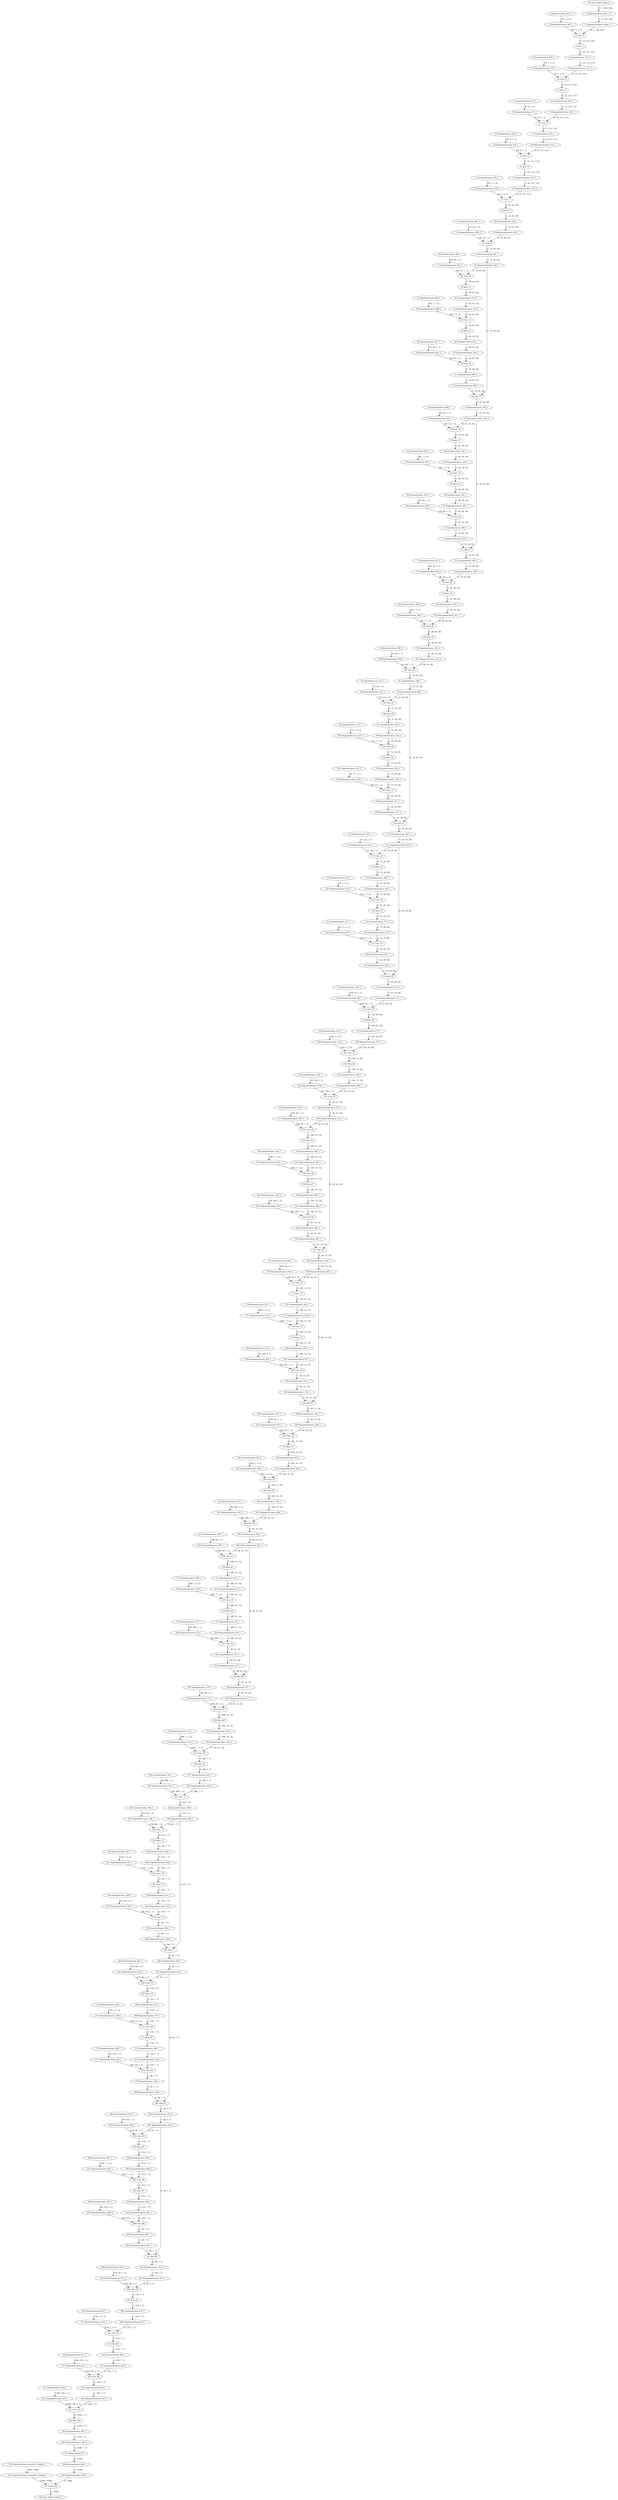 strict digraph  {
"0 QuantizeLinear_input.1_1" [id=0, type=QuantizeLinear];
"1 DequantizeLinear_input.1_1" [id=1, type=DequantizeLinear];
"2 QuantizeLinear_467_1" [id=2, type=QuantizeLinear];
"3 DequantizeLinear_467_1" [id=3, type=DequantizeLinear];
"4 Conv_0" [id=4, type=Conv];
"5 Relu_1" [id=5, type=Relu];
"6 QuantizeLinear_317_1" [id=6, type=QuantizeLinear];
"7 DequantizeLinear_317_1" [id=7, type=DequantizeLinear];
"8 QuantizeLinear_470_1" [id=8, type=QuantizeLinear];
"9 DequantizeLinear_470_1" [id=9, type=DequantizeLinear];
"10 Conv_2" [id=10, type=Conv];
"11 Relu_3" [id=11, type=Relu];
"12 QuantizeLinear_320_1" [id=12, type=QuantizeLinear];
"13 DequantizeLinear_320_1" [id=13, type=DequantizeLinear];
"14 QuantizeLinear_473_1" [id=14, type=QuantizeLinear];
"15 DequantizeLinear_473_1" [id=15, type=DequantizeLinear];
"16 Conv_4" [id=16, type=Conv];
"17 QuantizeLinear_472_1" [id=17, type=QuantizeLinear];
"18 DequantizeLinear_472_1" [id=18, type=DequantizeLinear];
"19 QuantizeLinear_476_1" [id=19, type=QuantizeLinear];
"20 DequantizeLinear_476_1" [id=20, type=DequantizeLinear];
"21 Conv_5" [id=21, type=Conv];
"22 Relu_6" [id=22, type=Relu];
"23 QuantizeLinear_325_1" [id=23, type=QuantizeLinear];
"24 DequantizeLinear_325_1" [id=24, type=DequantizeLinear];
"25 QuantizeLinear_479_1" [id=25, type=QuantizeLinear];
"26 DequantizeLinear_479_1" [id=26, type=DequantizeLinear];
"27 Conv_7" [id=27, type=Conv];
"28 Relu_8" [id=28, type=Relu];
"29 QuantizeLinear_328_1" [id=29, type=QuantizeLinear];
"30 DequantizeLinear_328_1" [id=30, type=DequantizeLinear];
"31 QuantizeLinear_482_1" [id=31, type=QuantizeLinear];
"32 DequantizeLinear_482_1" [id=32, type=DequantizeLinear];
"33 Conv_9" [id=33, type=Conv];
"34 QuantizeLinear_481_1" [id=34, type=QuantizeLinear];
"35 DequantizeLinear_481_1" [id=35, type=DequantizeLinear];
"36 QuantizeLinear_485_1" [id=36, type=QuantizeLinear];
"37 DequantizeLinear_485_1" [id=37, type=DequantizeLinear];
"38 Conv_10" [id=38, type=Conv];
"39 Relu_11" [id=39, type=Relu];
"40 QuantizeLinear_333_1" [id=40, type=QuantizeLinear];
"41 DequantizeLinear_333_1" [id=41, type=DequantizeLinear];
"42 QuantizeLinear_488_1" [id=42, type=QuantizeLinear];
"43 DequantizeLinear_488_1" [id=43, type=DequantizeLinear];
"44 Conv_12" [id=44, type=Conv];
"45 Relu_13" [id=45, type=Relu];
"46 QuantizeLinear_336_1" [id=46, type=QuantizeLinear];
"47 DequantizeLinear_336_1" [id=47, type=DequantizeLinear];
"48 QuantizeLinear_491_1" [id=48, type=QuantizeLinear];
"49 DequantizeLinear_491_1" [id=49, type=DequantizeLinear];
"50 Conv_14" [id=50, type=Conv];
"51 QuantizeLinear_490_1" [id=51, type=QuantizeLinear];
"52 DequantizeLinear_490_1" [id=52, type=DequantizeLinear];
"53 Add_15" [id=53, type=Add];
"54 QuantizeLinear_339_1" [id=54, type=QuantizeLinear];
"55 DequantizeLinear_339_1" [id=55, type=DequantizeLinear];
"56 QuantizeLinear_494_1" [id=56, type=QuantizeLinear];
"57 DequantizeLinear_494_1" [id=57, type=DequantizeLinear];
"58 Conv_16" [id=58, type=Conv];
"59 Relu_17" [id=59, type=Relu];
"60 QuantizeLinear_342_1" [id=60, type=QuantizeLinear];
"61 DequantizeLinear_342_1" [id=61, type=DequantizeLinear];
"62 QuantizeLinear_497_1" [id=62, type=QuantizeLinear];
"63 DequantizeLinear_497_1" [id=63, type=DequantizeLinear];
"64 Conv_18" [id=64, type=Conv];
"65 Relu_19" [id=65, type=Relu];
"66 QuantizeLinear_345_1" [id=66, type=QuantizeLinear];
"67 DequantizeLinear_345_1" [id=67, type=DequantizeLinear];
"68 QuantizeLinear_500_1" [id=68, type=QuantizeLinear];
"69 DequantizeLinear_500_1" [id=69, type=DequantizeLinear];
"70 Conv_20" [id=70, type=Conv];
"71 QuantizeLinear_499_1" [id=71, type=QuantizeLinear];
"72 DequantizeLinear_499_1" [id=72, type=DequantizeLinear];
"73 Add_21" [id=73, type=Add];
"74 QuantizeLinear_348_1" [id=74, type=QuantizeLinear];
"75 DequantizeLinear_348_1" [id=75, type=DequantizeLinear];
"76 QuantizeLinear_503_1" [id=76, type=QuantizeLinear];
"77 DequantizeLinear_503_1" [id=77, type=DequantizeLinear];
"78 Conv_22" [id=78, type=Conv];
"79 Relu_23" [id=79, type=Relu];
"80 QuantizeLinear_351_1" [id=80, type=QuantizeLinear];
"81 DequantizeLinear_351_1" [id=81, type=DequantizeLinear];
"82 QuantizeLinear_506_1" [id=82, type=QuantizeLinear];
"83 DequantizeLinear_506_1" [id=83, type=DequantizeLinear];
"84 Conv_24" [id=84, type=Conv];
"85 Relu_25" [id=85, type=Relu];
"86 QuantizeLinear_354_1" [id=86, type=QuantizeLinear];
"87 DequantizeLinear_354_1" [id=87, type=DequantizeLinear];
"88 QuantizeLinear_509_1" [id=88, type=QuantizeLinear];
"89 DequantizeLinear_509_1" [id=89, type=DequantizeLinear];
"90 Conv_26" [id=90, type=Conv];
"91 QuantizeLinear_508_1" [id=91, type=QuantizeLinear];
"92 DequantizeLinear_508_1" [id=92, type=DequantizeLinear];
"93 QuantizeLinear_512_1" [id=93, type=QuantizeLinear];
"94 DequantizeLinear_512_1" [id=94, type=DequantizeLinear];
"95 Conv_27" [id=95, type=Conv];
"96 Relu_28" [id=96, type=Relu];
"97 QuantizeLinear_359_1" [id=97, type=QuantizeLinear];
"98 DequantizeLinear_359_1" [id=98, type=DequantizeLinear];
"99 QuantizeLinear_515_1" [id=99, type=QuantizeLinear];
"100 DequantizeLinear_515_1" [id=100, type=DequantizeLinear];
"101 Conv_29" [id=101, type=Conv];
"102 Relu_30" [id=102, type=Relu];
"103 QuantizeLinear_362_1" [id=103, type=QuantizeLinear];
"104 DequantizeLinear_362_1" [id=104, type=DequantizeLinear];
"105 QuantizeLinear_518_1" [id=105, type=QuantizeLinear];
"106 DequantizeLinear_518_1" [id=106, type=DequantizeLinear];
"107 Conv_31" [id=107, type=Conv];
"108 QuantizeLinear_517_1" [id=108, type=QuantizeLinear];
"109 DequantizeLinear_517_1" [id=109, type=DequantizeLinear];
"110 Add_32" [id=110, type=Add];
"111 QuantizeLinear_365_1" [id=111, type=QuantizeLinear];
"112 DequantizeLinear_365_1" [id=112, type=DequantizeLinear];
"113 QuantizeLinear_521_1" [id=113, type=QuantizeLinear];
"114 DequantizeLinear_521_1" [id=114, type=DequantizeLinear];
"115 Conv_33" [id=115, type=Conv];
"116 Relu_34" [id=116, type=Relu];
"117 QuantizeLinear_368_1" [id=117, type=QuantizeLinear];
"118 DequantizeLinear_368_1" [id=118, type=DequantizeLinear];
"119 QuantizeLinear_524_1" [id=119, type=QuantizeLinear];
"120 DequantizeLinear_524_1" [id=120, type=DequantizeLinear];
"121 Conv_35" [id=121, type=Conv];
"122 Relu_36" [id=122, type=Relu];
"123 QuantizeLinear_371_1" [id=123, type=QuantizeLinear];
"124 DequantizeLinear_371_1" [id=124, type=DequantizeLinear];
"125 QuantizeLinear_527_1" [id=125, type=QuantizeLinear];
"126 DequantizeLinear_527_1" [id=126, type=DequantizeLinear];
"127 Conv_37" [id=127, type=Conv];
"128 QuantizeLinear_526_1" [id=128, type=QuantizeLinear];
"129 DequantizeLinear_526_1" [id=129, type=DequantizeLinear];
"130 Add_38" [id=130, type=Add];
"131 QuantizeLinear_374_1" [id=131, type=QuantizeLinear];
"132 DequantizeLinear_374_1" [id=132, type=DequantizeLinear];
"133 QuantizeLinear_530_1" [id=133, type=QuantizeLinear];
"134 DequantizeLinear_530_1" [id=134, type=DequantizeLinear];
"135 Conv_39" [id=135, type=Conv];
"136 Relu_40" [id=136, type=Relu];
"137 QuantizeLinear_377_1" [id=137, type=QuantizeLinear];
"138 DequantizeLinear_377_1" [id=138, type=DequantizeLinear];
"139 QuantizeLinear_533_1" [id=139, type=QuantizeLinear];
"140 DequantizeLinear_533_1" [id=140, type=DequantizeLinear];
"141 Conv_41" [id=141, type=Conv];
"142 Relu_42" [id=142, type=Relu];
"143 QuantizeLinear_380_1" [id=143, type=QuantizeLinear];
"144 DequantizeLinear_380_1" [id=144, type=DequantizeLinear];
"145 QuantizeLinear_536_1" [id=145, type=QuantizeLinear];
"146 DequantizeLinear_536_1" [id=146, type=DequantizeLinear];
"147 Conv_43" [id=147, type=Conv];
"148 QuantizeLinear_535_1" [id=148, type=QuantizeLinear];
"149 DequantizeLinear_535_1" [id=149, type=DequantizeLinear];
"150 QuantizeLinear_539_1" [id=150, type=QuantizeLinear];
"151 DequantizeLinear_539_1" [id=151, type=DequantizeLinear];
"152 Conv_44" [id=152, type=Conv];
"153 Relu_45" [id=153, type=Relu];
"154 QuantizeLinear_385_1" [id=154, type=QuantizeLinear];
"155 DequantizeLinear_385_1" [id=155, type=DequantizeLinear];
"156 QuantizeLinear_542_1" [id=156, type=QuantizeLinear];
"157 DequantizeLinear_542_1" [id=157, type=DequantizeLinear];
"158 Conv_46" [id=158, type=Conv];
"159 Relu_47" [id=159, type=Relu];
"160 QuantizeLinear_388_1" [id=160, type=QuantizeLinear];
"161 DequantizeLinear_388_1" [id=161, type=DequantizeLinear];
"162 QuantizeLinear_545_1" [id=162, type=QuantizeLinear];
"163 DequantizeLinear_545_1" [id=163, type=DequantizeLinear];
"164 Conv_48" [id=164, type=Conv];
"165 QuantizeLinear_544_1" [id=165, type=QuantizeLinear];
"166 DequantizeLinear_544_1" [id=166, type=DequantizeLinear];
"167 Add_49" [id=167, type=Add];
"168 QuantizeLinear_391_1" [id=168, type=QuantizeLinear];
"169 DequantizeLinear_391_1" [id=169, type=DequantizeLinear];
"170 QuantizeLinear_548_1" [id=170, type=QuantizeLinear];
"171 DequantizeLinear_548_1" [id=171, type=DequantizeLinear];
"172 Conv_50" [id=172, type=Conv];
"173 Relu_51" [id=173, type=Relu];
"174 QuantizeLinear_394_1" [id=174, type=QuantizeLinear];
"175 DequantizeLinear_394_1" [id=175, type=DequantizeLinear];
"176 QuantizeLinear_551_1" [id=176, type=QuantizeLinear];
"177 DequantizeLinear_551_1" [id=177, type=DequantizeLinear];
"178 Conv_52" [id=178, type=Conv];
"179 Relu_53" [id=179, type=Relu];
"180 QuantizeLinear_397_1" [id=180, type=QuantizeLinear];
"181 DequantizeLinear_397_1" [id=181, type=DequantizeLinear];
"182 QuantizeLinear_554_1" [id=182, type=QuantizeLinear];
"183 DequantizeLinear_554_1" [id=183, type=DequantizeLinear];
"184 Conv_54" [id=184, type=Conv];
"185 QuantizeLinear_553_1" [id=185, type=QuantizeLinear];
"186 DequantizeLinear_553_1" [id=186, type=DequantizeLinear];
"187 Add_55" [id=187, type=Add];
"188 QuantizeLinear_400_1" [id=188, type=QuantizeLinear];
"189 DequantizeLinear_400_1" [id=189, type=DequantizeLinear];
"190 QuantizeLinear_557_1" [id=190, type=QuantizeLinear];
"191 DequantizeLinear_557_1" [id=191, type=DequantizeLinear];
"192 Conv_56" [id=192, type=Conv];
"193 Relu_57" [id=193, type=Relu];
"194 QuantizeLinear_403_1" [id=194, type=QuantizeLinear];
"195 DequantizeLinear_403_1" [id=195, type=DequantizeLinear];
"196 QuantizeLinear_560_1" [id=196, type=QuantizeLinear];
"197 DequantizeLinear_560_1" [id=197, type=DequantizeLinear];
"198 Conv_58" [id=198, type=Conv];
"199 Relu_59" [id=199, type=Relu];
"200 QuantizeLinear_406_1" [id=200, type=QuantizeLinear];
"201 DequantizeLinear_406_1" [id=201, type=DequantizeLinear];
"202 QuantizeLinear_563_1" [id=202, type=QuantizeLinear];
"203 DequantizeLinear_563_1" [id=203, type=DequantizeLinear];
"204 Conv_60" [id=204, type=Conv];
"205 QuantizeLinear_562_1" [id=205, type=QuantizeLinear];
"206 DequantizeLinear_562_1" [id=206, type=DequantizeLinear];
"207 QuantizeLinear_566_1" [id=207, type=QuantizeLinear];
"208 DequantizeLinear_566_1" [id=208, type=DequantizeLinear];
"209 Conv_61" [id=209, type=Conv];
"210 Relu_62" [id=210, type=Relu];
"211 QuantizeLinear_411_1" [id=211, type=QuantizeLinear];
"212 DequantizeLinear_411_1" [id=212, type=DequantizeLinear];
"213 QuantizeLinear_569_1" [id=213, type=QuantizeLinear];
"214 DequantizeLinear_569_1" [id=214, type=DequantizeLinear];
"215 Conv_63" [id=215, type=Conv];
"216 Relu_64" [id=216, type=Relu];
"217 QuantizeLinear_414_1" [id=217, type=QuantizeLinear];
"218 DequantizeLinear_414_1" [id=218, type=DequantizeLinear];
"219 QuantizeLinear_572_1" [id=219, type=QuantizeLinear];
"220 DequantizeLinear_572_1" [id=220, type=DequantizeLinear];
"221 Conv_65" [id=221, type=Conv];
"222 QuantizeLinear_571_1" [id=222, type=QuantizeLinear];
"223 DequantizeLinear_571_1" [id=223, type=DequantizeLinear];
"224 Add_66" [id=224, type=Add];
"225 QuantizeLinear_417_1" [id=225, type=QuantizeLinear];
"226 DequantizeLinear_417_1" [id=226, type=DequantizeLinear];
"227 QuantizeLinear_575_1" [id=227, type=QuantizeLinear];
"228 DequantizeLinear_575_1" [id=228, type=DequantizeLinear];
"229 Conv_67" [id=229, type=Conv];
"230 Relu_68" [id=230, type=Relu];
"231 QuantizeLinear_420_1" [id=231, type=QuantizeLinear];
"232 DequantizeLinear_420_1" [id=232, type=DequantizeLinear];
"233 QuantizeLinear_578_1" [id=233, type=QuantizeLinear];
"234 DequantizeLinear_578_1" [id=234, type=DequantizeLinear];
"235 Conv_69" [id=235, type=Conv];
"236 Relu_70" [id=236, type=Relu];
"237 QuantizeLinear_423_1" [id=237, type=QuantizeLinear];
"238 DequantizeLinear_423_1" [id=238, type=DequantizeLinear];
"239 QuantizeLinear_581_1" [id=239, type=QuantizeLinear];
"240 DequantizeLinear_581_1" [id=240, type=DequantizeLinear];
"241 Conv_71" [id=241, type=Conv];
"242 QuantizeLinear_580_1" [id=242, type=QuantizeLinear];
"243 DequantizeLinear_580_1" [id=243, type=DequantizeLinear];
"244 QuantizeLinear_584_1" [id=244, type=QuantizeLinear];
"245 DequantizeLinear_584_1" [id=245, type=DequantizeLinear];
"246 Conv_72" [id=246, type=Conv];
"247 Relu_73" [id=247, type=Relu];
"248 QuantizeLinear_428_1" [id=248, type=QuantizeLinear];
"249 DequantizeLinear_428_1" [id=249, type=DequantizeLinear];
"250 QuantizeLinear_587_1" [id=250, type=QuantizeLinear];
"251 DequantizeLinear_587_1" [id=251, type=DequantizeLinear];
"252 Conv_74" [id=252, type=Conv];
"253 Relu_75" [id=253, type=Relu];
"254 QuantizeLinear_431_1" [id=254, type=QuantizeLinear];
"255 DequantizeLinear_431_1" [id=255, type=DequantizeLinear];
"256 QuantizeLinear_590_1" [id=256, type=QuantizeLinear];
"257 DequantizeLinear_590_1" [id=257, type=DequantizeLinear];
"258 Conv_76" [id=258, type=Conv];
"259 QuantizeLinear_589_1" [id=259, type=QuantizeLinear];
"260 DequantizeLinear_589_1" [id=260, type=DequantizeLinear];
"261 Add_77" [id=261, type=Add];
"262 QuantizeLinear_434_1" [id=262, type=QuantizeLinear];
"263 DequantizeLinear_434_1" [id=263, type=DequantizeLinear];
"264 QuantizeLinear_593_1" [id=264, type=QuantizeLinear];
"265 DequantizeLinear_593_1" [id=265, type=DequantizeLinear];
"266 Conv_78" [id=266, type=Conv];
"267 Relu_79" [id=267, type=Relu];
"268 QuantizeLinear_437_1" [id=268, type=QuantizeLinear];
"269 DequantizeLinear_437_1" [id=269, type=DequantizeLinear];
"270 QuantizeLinear_596_1" [id=270, type=QuantizeLinear];
"271 DequantizeLinear_596_1" [id=271, type=DequantizeLinear];
"272 Conv_80" [id=272, type=Conv];
"273 Relu_81" [id=273, type=Relu];
"274 QuantizeLinear_440_1" [id=274, type=QuantizeLinear];
"275 DequantizeLinear_440_1" [id=275, type=DequantizeLinear];
"276 QuantizeLinear_599_1" [id=276, type=QuantizeLinear];
"277 DequantizeLinear_599_1" [id=277, type=DequantizeLinear];
"278 Conv_82" [id=278, type=Conv];
"279 QuantizeLinear_598_1" [id=279, type=QuantizeLinear];
"280 DequantizeLinear_598_1" [id=280, type=DequantizeLinear];
"281 Add_83" [id=281, type=Add];
"282 QuantizeLinear_443_1" [id=282, type=QuantizeLinear];
"283 DequantizeLinear_443_1" [id=283, type=DequantizeLinear];
"284 QuantizeLinear_602_1" [id=284, type=QuantizeLinear];
"285 DequantizeLinear_602_1" [id=285, type=DequantizeLinear];
"286 Conv_84" [id=286, type=Conv];
"287 Relu_85" [id=287, type=Relu];
"288 QuantizeLinear_446_1" [id=288, type=QuantizeLinear];
"289 DequantizeLinear_446_1" [id=289, type=DequantizeLinear];
"290 QuantizeLinear_605_1" [id=290, type=QuantizeLinear];
"291 DequantizeLinear_605_1" [id=291, type=DequantizeLinear];
"292 Conv_86" [id=292, type=Conv];
"293 Relu_87" [id=293, type=Relu];
"294 QuantizeLinear_449_1" [id=294, type=QuantizeLinear];
"295 DequantizeLinear_449_1" [id=295, type=DequantizeLinear];
"296 QuantizeLinear_608_1" [id=296, type=QuantizeLinear];
"297 DequantizeLinear_608_1" [id=297, type=DequantizeLinear];
"298 Conv_88" [id=298, type=Conv];
"299 QuantizeLinear_607_1" [id=299, type=QuantizeLinear];
"300 DequantizeLinear_607_1" [id=300, type=DequantizeLinear];
"301 Add_89" [id=301, type=Add];
"302 QuantizeLinear_452_1" [id=302, type=QuantizeLinear];
"303 DequantizeLinear_452_1" [id=303, type=DequantizeLinear];
"304 QuantizeLinear_611_1" [id=304, type=QuantizeLinear];
"305 DequantizeLinear_611_1" [id=305, type=DequantizeLinear];
"306 Conv_90" [id=306, type=Conv];
"307 Relu_91" [id=307, type=Relu];
"308 QuantizeLinear_455_1" [id=308, type=QuantizeLinear];
"309 DequantizeLinear_455_1" [id=309, type=DequantizeLinear];
"310 QuantizeLinear_614_1" [id=310, type=QuantizeLinear];
"311 DequantizeLinear_614_1" [id=311, type=DequantizeLinear];
"312 Conv_92" [id=312, type=Conv];
"313 Relu_93" [id=313, type=Relu];
"314 QuantizeLinear_458_1" [id=314, type=QuantizeLinear];
"315 DequantizeLinear_458_1" [id=315, type=DequantizeLinear];
"316 QuantizeLinear_617_1" [id=316, type=QuantizeLinear];
"317 DequantizeLinear_617_1" [id=317, type=DequantizeLinear];
"318 Conv_94" [id=318, type=Conv];
"319 QuantizeLinear_616_1" [id=319, type=QuantizeLinear];
"320 DequantizeLinear_616_1" [id=320, type=DequantizeLinear];
"321 QuantizeLinear_620_1" [id=321, type=QuantizeLinear];
"322 DequantizeLinear_620_1" [id=322, type=DequantizeLinear];
"323 Conv_95" [id=323, type=Conv];
"324 Relu_96" [id=324, type=Relu];
"325 QuantizeLinear_463_1" [id=325, type=QuantizeLinear];
"326 DequantizeLinear_463_1" [id=326, type=DequantizeLinear];
"327 ReduceMean_97" [id=327, type=ReduceMean];
"328 QuantizeLinear_464_1" [id=328, type=QuantizeLinear];
"329 DequantizeLinear_464_1" [id=329, type=DequantizeLinear];
"330 QuantizeLinear_classifier.1.weight_1" [id=330, type=QuantizeLinear];
"331 DequantizeLinear_classifier.1.weight_1" [id=331, type=DequantizeLinear];
"332 Gemm_98" [id=332, type=Gemm];
"333 nncf_model_input_0" [id=333, type=nncf_model_input];
"334 nncf_model_output_0" [id=334, type=nncf_model_output];
"0 QuantizeLinear_input.1_1" -> "1 DequantizeLinear_input.1_1"  [label="[1, 3, 224, 224]", style=dashed];
"1 DequantizeLinear_input.1_1" -> "4 Conv_0"  [label="[1, 3, 224, 224]", style=solid];
"2 QuantizeLinear_467_1" -> "3 DequantizeLinear_467_1"  [label="[16, 3, 3, 3]", style=dashed];
"3 DequantizeLinear_467_1" -> "4 Conv_0"  [label="[16, 3, 3, 3]", style=solid];
"4 Conv_0" -> "5 Relu_1"  [label="[1, 16, 112, 112]", style=solid];
"5 Relu_1" -> "6 QuantizeLinear_317_1"  [label="[1, 16, 112, 112]", style=solid];
"6 QuantizeLinear_317_1" -> "7 DequantizeLinear_317_1"  [label="[1, 16, 112, 112]", style=dashed];
"7 DequantizeLinear_317_1" -> "10 Conv_2"  [label="[1, 16, 112, 112]", style=solid];
"8 QuantizeLinear_470_1" -> "9 DequantizeLinear_470_1"  [label="[16, 1, 3, 3]", style=dashed];
"9 DequantizeLinear_470_1" -> "10 Conv_2"  [label="[16, 1, 3, 3]", style=solid];
"10 Conv_2" -> "11 Relu_3"  [label="[1, 16, 112, 112]", style=solid];
"11 Relu_3" -> "12 QuantizeLinear_320_1"  [label="[1, 16, 112, 112]", style=solid];
"12 QuantizeLinear_320_1" -> "13 DequantizeLinear_320_1"  [label="[1, 16, 112, 112]", style=dashed];
"13 DequantizeLinear_320_1" -> "16 Conv_4"  [label="[1, 16, 112, 112]", style=solid];
"14 QuantizeLinear_473_1" -> "15 DequantizeLinear_473_1"  [label="[8, 16, 1, 1]", style=dashed];
"15 DequantizeLinear_473_1" -> "16 Conv_4"  [label="[8, 16, 1, 1]", style=solid];
"16 Conv_4" -> "17 QuantizeLinear_472_1"  [label="[1, 8, 112, 112]", style=solid];
"17 QuantizeLinear_472_1" -> "18 DequantizeLinear_472_1"  [label="[1, 8, 112, 112]", style=dashed];
"18 DequantizeLinear_472_1" -> "21 Conv_5"  [label="[1, 8, 112, 112]", style=solid];
"19 QuantizeLinear_476_1" -> "20 DequantizeLinear_476_1"  [label="[24, 8, 1, 1]", style=dashed];
"20 DequantizeLinear_476_1" -> "21 Conv_5"  [label="[24, 8, 1, 1]", style=solid];
"21 Conv_5" -> "22 Relu_6"  [label="[1, 24, 112, 112]", style=solid];
"22 Relu_6" -> "23 QuantizeLinear_325_1"  [label="[1, 24, 112, 112]", style=solid];
"23 QuantizeLinear_325_1" -> "24 DequantizeLinear_325_1"  [label="[1, 24, 112, 112]", style=dashed];
"24 DequantizeLinear_325_1" -> "27 Conv_7"  [label="[1, 24, 112, 112]", style=solid];
"25 QuantizeLinear_479_1" -> "26 DequantizeLinear_479_1"  [label="[24, 1, 3, 3]", style=dashed];
"26 DequantizeLinear_479_1" -> "27 Conv_7"  [label="[24, 1, 3, 3]", style=solid];
"27 Conv_7" -> "28 Relu_8"  [label="[1, 24, 56, 56]", style=solid];
"28 Relu_8" -> "29 QuantizeLinear_328_1"  [label="[1, 24, 56, 56]", style=solid];
"29 QuantizeLinear_328_1" -> "30 DequantizeLinear_328_1"  [label="[1, 24, 56, 56]", style=dashed];
"30 DequantizeLinear_328_1" -> "33 Conv_9"  [label="[1, 24, 56, 56]", style=solid];
"31 QuantizeLinear_482_1" -> "32 DequantizeLinear_482_1"  [label="[16, 24, 1, 1]", style=dashed];
"32 DequantizeLinear_482_1" -> "33 Conv_9"  [label="[16, 24, 1, 1]", style=solid];
"33 Conv_9" -> "34 QuantizeLinear_481_1"  [label="[1, 16, 56, 56]", style=solid];
"34 QuantizeLinear_481_1" -> "35 DequantizeLinear_481_1"  [label="[1, 16, 56, 56]", style=dashed];
"35 DequantizeLinear_481_1" -> "38 Conv_10"  [label="[1, 16, 56, 56]", style=solid];
"35 DequantizeLinear_481_1" -> "53 Add_15"  [label="[1, 16, 56, 56]", style=solid];
"36 QuantizeLinear_485_1" -> "37 DequantizeLinear_485_1"  [label="[48, 16, 1, 1]", style=dashed];
"37 DequantizeLinear_485_1" -> "38 Conv_10"  [label="[48, 16, 1, 1]", style=solid];
"38 Conv_10" -> "39 Relu_11"  [label="[1, 48, 56, 56]", style=solid];
"39 Relu_11" -> "40 QuantizeLinear_333_1"  [label="[1, 48, 56, 56]", style=solid];
"40 QuantizeLinear_333_1" -> "41 DequantizeLinear_333_1"  [label="[1, 48, 56, 56]", style=dashed];
"41 DequantizeLinear_333_1" -> "44 Conv_12"  [label="[1, 48, 56, 56]", style=solid];
"42 QuantizeLinear_488_1" -> "43 DequantizeLinear_488_1"  [label="[48, 1, 3, 3]", style=dashed];
"43 DequantizeLinear_488_1" -> "44 Conv_12"  [label="[48, 1, 3, 3]", style=solid];
"44 Conv_12" -> "45 Relu_13"  [label="[1, 48, 56, 56]", style=solid];
"45 Relu_13" -> "46 QuantizeLinear_336_1"  [label="[1, 48, 56, 56]", style=solid];
"46 QuantizeLinear_336_1" -> "47 DequantizeLinear_336_1"  [label="[1, 48, 56, 56]", style=dashed];
"47 DequantizeLinear_336_1" -> "50 Conv_14"  [label="[1, 48, 56, 56]", style=solid];
"48 QuantizeLinear_491_1" -> "49 DequantizeLinear_491_1"  [label="[16, 48, 1, 1]", style=dashed];
"49 DequantizeLinear_491_1" -> "50 Conv_14"  [label="[16, 48, 1, 1]", style=solid];
"50 Conv_14" -> "51 QuantizeLinear_490_1"  [label="[1, 16, 56, 56]", style=solid];
"51 QuantizeLinear_490_1" -> "52 DequantizeLinear_490_1"  [label="[1, 16, 56, 56]", style=dashed];
"52 DequantizeLinear_490_1" -> "53 Add_15"  [label="[1, 16, 56, 56]", style=solid];
"53 Add_15" -> "54 QuantizeLinear_339_1"  [label="[1, 16, 56, 56]", style=solid];
"54 QuantizeLinear_339_1" -> "55 DequantizeLinear_339_1"  [label="[1, 16, 56, 56]", style=dashed];
"55 DequantizeLinear_339_1" -> "58 Conv_16"  [label="[1, 16, 56, 56]", style=solid];
"55 DequantizeLinear_339_1" -> "73 Add_21"  [label="[1, 16, 56, 56]", style=solid];
"56 QuantizeLinear_494_1" -> "57 DequantizeLinear_494_1"  [label="[48, 16, 1, 1]", style=dashed];
"57 DequantizeLinear_494_1" -> "58 Conv_16"  [label="[48, 16, 1, 1]", style=solid];
"58 Conv_16" -> "59 Relu_17"  [label="[1, 48, 56, 56]", style=solid];
"59 Relu_17" -> "60 QuantizeLinear_342_1"  [label="[1, 48, 56, 56]", style=solid];
"60 QuantizeLinear_342_1" -> "61 DequantizeLinear_342_1"  [label="[1, 48, 56, 56]", style=dashed];
"61 DequantizeLinear_342_1" -> "64 Conv_18"  [label="[1, 48, 56, 56]", style=solid];
"62 QuantizeLinear_497_1" -> "63 DequantizeLinear_497_1"  [label="[48, 1, 3, 3]", style=dashed];
"63 DequantizeLinear_497_1" -> "64 Conv_18"  [label="[48, 1, 3, 3]", style=solid];
"64 Conv_18" -> "65 Relu_19"  [label="[1, 48, 56, 56]", style=solid];
"65 Relu_19" -> "66 QuantizeLinear_345_1"  [label="[1, 48, 56, 56]", style=solid];
"66 QuantizeLinear_345_1" -> "67 DequantizeLinear_345_1"  [label="[1, 48, 56, 56]", style=dashed];
"67 DequantizeLinear_345_1" -> "70 Conv_20"  [label="[1, 48, 56, 56]", style=solid];
"68 QuantizeLinear_500_1" -> "69 DequantizeLinear_500_1"  [label="[16, 48, 1, 1]", style=dashed];
"69 DequantizeLinear_500_1" -> "70 Conv_20"  [label="[16, 48, 1, 1]", style=solid];
"70 Conv_20" -> "71 QuantizeLinear_499_1"  [label="[1, 16, 56, 56]", style=solid];
"71 QuantizeLinear_499_1" -> "72 DequantizeLinear_499_1"  [label="[1, 16, 56, 56]", style=dashed];
"72 DequantizeLinear_499_1" -> "73 Add_21"  [label="[1, 16, 56, 56]", style=solid];
"73 Add_21" -> "74 QuantizeLinear_348_1"  [label="[1, 16, 56, 56]", style=solid];
"74 QuantizeLinear_348_1" -> "75 DequantizeLinear_348_1"  [label="[1, 16, 56, 56]", style=dashed];
"75 DequantizeLinear_348_1" -> "78 Conv_22"  [label="[1, 16, 56, 56]", style=solid];
"76 QuantizeLinear_503_1" -> "77 DequantizeLinear_503_1"  [label="[48, 16, 1, 1]", style=dashed];
"77 DequantizeLinear_503_1" -> "78 Conv_22"  [label="[48, 16, 1, 1]", style=solid];
"78 Conv_22" -> "79 Relu_23"  [label="[1, 48, 56, 56]", style=solid];
"79 Relu_23" -> "80 QuantizeLinear_351_1"  [label="[1, 48, 56, 56]", style=solid];
"80 QuantizeLinear_351_1" -> "81 DequantizeLinear_351_1"  [label="[1, 48, 56, 56]", style=dashed];
"81 DequantizeLinear_351_1" -> "84 Conv_24"  [label="[1, 48, 56, 56]", style=solid];
"82 QuantizeLinear_506_1" -> "83 DequantizeLinear_506_1"  [label="[48, 1, 5, 5]", style=dashed];
"83 DequantizeLinear_506_1" -> "84 Conv_24"  [label="[48, 1, 5, 5]", style=solid];
"84 Conv_24" -> "85 Relu_25"  [label="[1, 48, 28, 28]", style=solid];
"85 Relu_25" -> "86 QuantizeLinear_354_1"  [label="[1, 48, 28, 28]", style=solid];
"86 QuantizeLinear_354_1" -> "87 DequantizeLinear_354_1"  [label="[1, 48, 28, 28]", style=dashed];
"87 DequantizeLinear_354_1" -> "90 Conv_26"  [label="[1, 48, 28, 28]", style=solid];
"88 QuantizeLinear_509_1" -> "89 DequantizeLinear_509_1"  [label="[24, 48, 1, 1]", style=dashed];
"89 DequantizeLinear_509_1" -> "90 Conv_26"  [label="[24, 48, 1, 1]", style=solid];
"90 Conv_26" -> "91 QuantizeLinear_508_1"  [label="[1, 24, 28, 28]", style=solid];
"91 QuantizeLinear_508_1" -> "92 DequantizeLinear_508_1"  [label="[1, 24, 28, 28]", style=dashed];
"92 DequantizeLinear_508_1" -> "95 Conv_27"  [label="[1, 24, 28, 28]", style=solid];
"92 DequantizeLinear_508_1" -> "110 Add_32"  [label="[1, 24, 28, 28]", style=solid];
"93 QuantizeLinear_512_1" -> "94 DequantizeLinear_512_1"  [label="[72, 24, 1, 1]", style=dashed];
"94 DequantizeLinear_512_1" -> "95 Conv_27"  [label="[72, 24, 1, 1]", style=solid];
"95 Conv_27" -> "96 Relu_28"  [label="[1, 72, 28, 28]", style=solid];
"96 Relu_28" -> "97 QuantizeLinear_359_1"  [label="[1, 72, 28, 28]", style=solid];
"97 QuantizeLinear_359_1" -> "98 DequantizeLinear_359_1"  [label="[1, 72, 28, 28]", style=dashed];
"98 DequantizeLinear_359_1" -> "101 Conv_29"  [label="[1, 72, 28, 28]", style=solid];
"99 QuantizeLinear_515_1" -> "100 DequantizeLinear_515_1"  [label="[72, 1, 5, 5]", style=dashed];
"100 DequantizeLinear_515_1" -> "101 Conv_29"  [label="[72, 1, 5, 5]", style=solid];
"101 Conv_29" -> "102 Relu_30"  [label="[1, 72, 28, 28]", style=solid];
"102 Relu_30" -> "103 QuantizeLinear_362_1"  [label="[1, 72, 28, 28]", style=solid];
"103 QuantizeLinear_362_1" -> "104 DequantizeLinear_362_1"  [label="[1, 72, 28, 28]", style=dashed];
"104 DequantizeLinear_362_1" -> "107 Conv_31"  [label="[1, 72, 28, 28]", style=solid];
"105 QuantizeLinear_518_1" -> "106 DequantizeLinear_518_1"  [label="[24, 72, 1, 1]", style=dashed];
"106 DequantizeLinear_518_1" -> "107 Conv_31"  [label="[24, 72, 1, 1]", style=solid];
"107 Conv_31" -> "108 QuantizeLinear_517_1"  [label="[1, 24, 28, 28]", style=solid];
"108 QuantizeLinear_517_1" -> "109 DequantizeLinear_517_1"  [label="[1, 24, 28, 28]", style=dashed];
"109 DequantizeLinear_517_1" -> "110 Add_32"  [label="[1, 24, 28, 28]", style=solid];
"110 Add_32" -> "111 QuantizeLinear_365_1"  [label="[1, 24, 28, 28]", style=solid];
"111 QuantizeLinear_365_1" -> "112 DequantizeLinear_365_1"  [label="[1, 24, 28, 28]", style=dashed];
"112 DequantizeLinear_365_1" -> "115 Conv_33"  [label="[1, 24, 28, 28]", style=solid];
"112 DequantizeLinear_365_1" -> "130 Add_38"  [label="[1, 24, 28, 28]", style=solid];
"113 QuantizeLinear_521_1" -> "114 DequantizeLinear_521_1"  [label="[72, 24, 1, 1]", style=dashed];
"114 DequantizeLinear_521_1" -> "115 Conv_33"  [label="[72, 24, 1, 1]", style=solid];
"115 Conv_33" -> "116 Relu_34"  [label="[1, 72, 28, 28]", style=solid];
"116 Relu_34" -> "117 QuantizeLinear_368_1"  [label="[1, 72, 28, 28]", style=solid];
"117 QuantizeLinear_368_1" -> "118 DequantizeLinear_368_1"  [label="[1, 72, 28, 28]", style=dashed];
"118 DequantizeLinear_368_1" -> "121 Conv_35"  [label="[1, 72, 28, 28]", style=solid];
"119 QuantizeLinear_524_1" -> "120 DequantizeLinear_524_1"  [label="[72, 1, 5, 5]", style=dashed];
"120 DequantizeLinear_524_1" -> "121 Conv_35"  [label="[72, 1, 5, 5]", style=solid];
"121 Conv_35" -> "122 Relu_36"  [label="[1, 72, 28, 28]", style=solid];
"122 Relu_36" -> "123 QuantizeLinear_371_1"  [label="[1, 72, 28, 28]", style=solid];
"123 QuantizeLinear_371_1" -> "124 DequantizeLinear_371_1"  [label="[1, 72, 28, 28]", style=dashed];
"124 DequantizeLinear_371_1" -> "127 Conv_37"  [label="[1, 72, 28, 28]", style=solid];
"125 QuantizeLinear_527_1" -> "126 DequantizeLinear_527_1"  [label="[24, 72, 1, 1]", style=dashed];
"126 DequantizeLinear_527_1" -> "127 Conv_37"  [label="[24, 72, 1, 1]", style=solid];
"127 Conv_37" -> "128 QuantizeLinear_526_1"  [label="[1, 24, 28, 28]", style=solid];
"128 QuantizeLinear_526_1" -> "129 DequantizeLinear_526_1"  [label="[1, 24, 28, 28]", style=dashed];
"129 DequantizeLinear_526_1" -> "130 Add_38"  [label="[1, 24, 28, 28]", style=solid];
"130 Add_38" -> "131 QuantizeLinear_374_1"  [label="[1, 24, 28, 28]", style=solid];
"131 QuantizeLinear_374_1" -> "132 DequantizeLinear_374_1"  [label="[1, 24, 28, 28]", style=dashed];
"132 DequantizeLinear_374_1" -> "135 Conv_39"  [label="[1, 24, 28, 28]", style=solid];
"133 QuantizeLinear_530_1" -> "134 DequantizeLinear_530_1"  [label="[144, 24, 1, 1]", style=dashed];
"134 DequantizeLinear_530_1" -> "135 Conv_39"  [label="[144, 24, 1, 1]", style=solid];
"135 Conv_39" -> "136 Relu_40"  [label="[1, 144, 28, 28]", style=solid];
"136 Relu_40" -> "137 QuantizeLinear_377_1"  [label="[1, 144, 28, 28]", style=solid];
"137 QuantizeLinear_377_1" -> "138 DequantizeLinear_377_1"  [label="[1, 144, 28, 28]", style=dashed];
"138 DequantizeLinear_377_1" -> "141 Conv_41"  [label="[1, 144, 28, 28]", style=solid];
"139 QuantizeLinear_533_1" -> "140 DequantizeLinear_533_1"  [label="[144, 1, 5, 5]", style=dashed];
"140 DequantizeLinear_533_1" -> "141 Conv_41"  [label="[144, 1, 5, 5]", style=solid];
"141 Conv_41" -> "142 Relu_42"  [label="[1, 144, 14, 14]", style=solid];
"142 Relu_42" -> "143 QuantizeLinear_380_1"  [label="[1, 144, 14, 14]", style=solid];
"143 QuantizeLinear_380_1" -> "144 DequantizeLinear_380_1"  [label="[1, 144, 14, 14]", style=dashed];
"144 DequantizeLinear_380_1" -> "147 Conv_43"  [label="[1, 144, 14, 14]", style=solid];
"145 QuantizeLinear_536_1" -> "146 DequantizeLinear_536_1"  [label="[40, 144, 1, 1]", style=dashed];
"146 DequantizeLinear_536_1" -> "147 Conv_43"  [label="[40, 144, 1, 1]", style=solid];
"147 Conv_43" -> "148 QuantizeLinear_535_1"  [label="[1, 40, 14, 14]", style=solid];
"148 QuantizeLinear_535_1" -> "149 DequantizeLinear_535_1"  [label="[1, 40, 14, 14]", style=dashed];
"149 DequantizeLinear_535_1" -> "152 Conv_44"  [label="[1, 40, 14, 14]", style=solid];
"149 DequantizeLinear_535_1" -> "167 Add_49"  [label="[1, 40, 14, 14]", style=solid];
"150 QuantizeLinear_539_1" -> "151 DequantizeLinear_539_1"  [label="[240, 40, 1, 1]", style=dashed];
"151 DequantizeLinear_539_1" -> "152 Conv_44"  [label="[240, 40, 1, 1]", style=solid];
"152 Conv_44" -> "153 Relu_45"  [label="[1, 240, 14, 14]", style=solid];
"153 Relu_45" -> "154 QuantizeLinear_385_1"  [label="[1, 240, 14, 14]", style=solid];
"154 QuantizeLinear_385_1" -> "155 DequantizeLinear_385_1"  [label="[1, 240, 14, 14]", style=dashed];
"155 DequantizeLinear_385_1" -> "158 Conv_46"  [label="[1, 240, 14, 14]", style=solid];
"156 QuantizeLinear_542_1" -> "157 DequantizeLinear_542_1"  [label="[240, 1, 5, 5]", style=dashed];
"157 DequantizeLinear_542_1" -> "158 Conv_46"  [label="[240, 1, 5, 5]", style=solid];
"158 Conv_46" -> "159 Relu_47"  [label="[1, 240, 14, 14]", style=solid];
"159 Relu_47" -> "160 QuantizeLinear_388_1"  [label="[1, 240, 14, 14]", style=solid];
"160 QuantizeLinear_388_1" -> "161 DequantizeLinear_388_1"  [label="[1, 240, 14, 14]", style=dashed];
"161 DequantizeLinear_388_1" -> "164 Conv_48"  [label="[1, 240, 14, 14]", style=solid];
"162 QuantizeLinear_545_1" -> "163 DequantizeLinear_545_1"  [label="[40, 240, 1, 1]", style=dashed];
"163 DequantizeLinear_545_1" -> "164 Conv_48"  [label="[40, 240, 1, 1]", style=solid];
"164 Conv_48" -> "165 QuantizeLinear_544_1"  [label="[1, 40, 14, 14]", style=solid];
"165 QuantizeLinear_544_1" -> "166 DequantizeLinear_544_1"  [label="[1, 40, 14, 14]", style=dashed];
"166 DequantizeLinear_544_1" -> "167 Add_49"  [label="[1, 40, 14, 14]", style=solid];
"167 Add_49" -> "168 QuantizeLinear_391_1"  [label="[1, 40, 14, 14]", style=solid];
"168 QuantizeLinear_391_1" -> "169 DequantizeLinear_391_1"  [label="[1, 40, 14, 14]", style=dashed];
"169 DequantizeLinear_391_1" -> "172 Conv_50"  [label="[1, 40, 14, 14]", style=solid];
"169 DequantizeLinear_391_1" -> "187 Add_55"  [label="[1, 40, 14, 14]", style=solid];
"170 QuantizeLinear_548_1" -> "171 DequantizeLinear_548_1"  [label="[240, 40, 1, 1]", style=dashed];
"171 DequantizeLinear_548_1" -> "172 Conv_50"  [label="[240, 40, 1, 1]", style=solid];
"172 Conv_50" -> "173 Relu_51"  [label="[1, 240, 14, 14]", style=solid];
"173 Relu_51" -> "174 QuantizeLinear_394_1"  [label="[1, 240, 14, 14]", style=solid];
"174 QuantizeLinear_394_1" -> "175 DequantizeLinear_394_1"  [label="[1, 240, 14, 14]", style=dashed];
"175 DequantizeLinear_394_1" -> "178 Conv_52"  [label="[1, 240, 14, 14]", style=solid];
"176 QuantizeLinear_551_1" -> "177 DequantizeLinear_551_1"  [label="[240, 1, 5, 5]", style=dashed];
"177 DequantizeLinear_551_1" -> "178 Conv_52"  [label="[240, 1, 5, 5]", style=solid];
"178 Conv_52" -> "179 Relu_53"  [label="[1, 240, 14, 14]", style=solid];
"179 Relu_53" -> "180 QuantizeLinear_397_1"  [label="[1, 240, 14, 14]", style=solid];
"180 QuantizeLinear_397_1" -> "181 DequantizeLinear_397_1"  [label="[1, 240, 14, 14]", style=dashed];
"181 DequantizeLinear_397_1" -> "184 Conv_54"  [label="[1, 240, 14, 14]", style=solid];
"182 QuantizeLinear_554_1" -> "183 DequantizeLinear_554_1"  [label="[40, 240, 1, 1]", style=dashed];
"183 DequantizeLinear_554_1" -> "184 Conv_54"  [label="[40, 240, 1, 1]", style=solid];
"184 Conv_54" -> "185 QuantizeLinear_553_1"  [label="[1, 40, 14, 14]", style=solid];
"185 QuantizeLinear_553_1" -> "186 DequantizeLinear_553_1"  [label="[1, 40, 14, 14]", style=dashed];
"186 DequantizeLinear_553_1" -> "187 Add_55"  [label="[1, 40, 14, 14]", style=solid];
"187 Add_55" -> "188 QuantizeLinear_400_1"  [label="[1, 40, 14, 14]", style=solid];
"188 QuantizeLinear_400_1" -> "189 DequantizeLinear_400_1"  [label="[1, 40, 14, 14]", style=dashed];
"189 DequantizeLinear_400_1" -> "192 Conv_56"  [label="[1, 40, 14, 14]", style=solid];
"190 QuantizeLinear_557_1" -> "191 DequantizeLinear_557_1"  [label="[240, 40, 1, 1]", style=dashed];
"191 DequantizeLinear_557_1" -> "192 Conv_56"  [label="[240, 40, 1, 1]", style=solid];
"192 Conv_56" -> "193 Relu_57"  [label="[1, 240, 14, 14]", style=solid];
"193 Relu_57" -> "194 QuantizeLinear_403_1"  [label="[1, 240, 14, 14]", style=solid];
"194 QuantizeLinear_403_1" -> "195 DequantizeLinear_403_1"  [label="[1, 240, 14, 14]", style=dashed];
"195 DequantizeLinear_403_1" -> "198 Conv_58"  [label="[1, 240, 14, 14]", style=solid];
"196 QuantizeLinear_560_1" -> "197 DequantizeLinear_560_1"  [label="[240, 1, 3, 3]", style=dashed];
"197 DequantizeLinear_560_1" -> "198 Conv_58"  [label="[240, 1, 3, 3]", style=solid];
"198 Conv_58" -> "199 Relu_59"  [label="[1, 240, 14, 14]", style=solid];
"199 Relu_59" -> "200 QuantizeLinear_406_1"  [label="[1, 240, 14, 14]", style=solid];
"200 QuantizeLinear_406_1" -> "201 DequantizeLinear_406_1"  [label="[1, 240, 14, 14]", style=dashed];
"201 DequantizeLinear_406_1" -> "204 Conv_60"  [label="[1, 240, 14, 14]", style=solid];
"202 QuantizeLinear_563_1" -> "203 DequantizeLinear_563_1"  [label="[48, 240, 1, 1]", style=dashed];
"203 DequantizeLinear_563_1" -> "204 Conv_60"  [label="[48, 240, 1, 1]", style=solid];
"204 Conv_60" -> "205 QuantizeLinear_562_1"  [label="[1, 48, 14, 14]", style=solid];
"205 QuantizeLinear_562_1" -> "206 DequantizeLinear_562_1"  [label="[1, 48, 14, 14]", style=dashed];
"206 DequantizeLinear_562_1" -> "209 Conv_61"  [label="[1, 48, 14, 14]", style=solid];
"206 DequantizeLinear_562_1" -> "224 Add_66"  [label="[1, 48, 14, 14]", style=solid];
"207 QuantizeLinear_566_1" -> "208 DequantizeLinear_566_1"  [label="[288, 48, 1, 1]", style=dashed];
"208 DequantizeLinear_566_1" -> "209 Conv_61"  [label="[288, 48, 1, 1]", style=solid];
"209 Conv_61" -> "210 Relu_62"  [label="[1, 288, 14, 14]", style=solid];
"210 Relu_62" -> "211 QuantizeLinear_411_1"  [label="[1, 288, 14, 14]", style=solid];
"211 QuantizeLinear_411_1" -> "212 DequantizeLinear_411_1"  [label="[1, 288, 14, 14]", style=dashed];
"212 DequantizeLinear_411_1" -> "215 Conv_63"  [label="[1, 288, 14, 14]", style=solid];
"213 QuantizeLinear_569_1" -> "214 DequantizeLinear_569_1"  [label="[288, 1, 3, 3]", style=dashed];
"214 DequantizeLinear_569_1" -> "215 Conv_63"  [label="[288, 1, 3, 3]", style=solid];
"215 Conv_63" -> "216 Relu_64"  [label="[1, 288, 14, 14]", style=solid];
"216 Relu_64" -> "217 QuantizeLinear_414_1"  [label="[1, 288, 14, 14]", style=solid];
"217 QuantizeLinear_414_1" -> "218 DequantizeLinear_414_1"  [label="[1, 288, 14, 14]", style=dashed];
"218 DequantizeLinear_414_1" -> "221 Conv_65"  [label="[1, 288, 14, 14]", style=solid];
"219 QuantizeLinear_572_1" -> "220 DequantizeLinear_572_1"  [label="[48, 288, 1, 1]", style=dashed];
"220 DequantizeLinear_572_1" -> "221 Conv_65"  [label="[48, 288, 1, 1]", style=solid];
"221 Conv_65" -> "222 QuantizeLinear_571_1"  [label="[1, 48, 14, 14]", style=solid];
"222 QuantizeLinear_571_1" -> "223 DequantizeLinear_571_1"  [label="[1, 48, 14, 14]", style=dashed];
"223 DequantizeLinear_571_1" -> "224 Add_66"  [label="[1, 48, 14, 14]", style=solid];
"224 Add_66" -> "225 QuantizeLinear_417_1"  [label="[1, 48, 14, 14]", style=solid];
"225 QuantizeLinear_417_1" -> "226 DequantizeLinear_417_1"  [label="[1, 48, 14, 14]", style=dashed];
"226 DequantizeLinear_417_1" -> "229 Conv_67"  [label="[1, 48, 14, 14]", style=solid];
"227 QuantizeLinear_575_1" -> "228 DequantizeLinear_575_1"  [label="[288, 48, 1, 1]", style=dashed];
"228 DequantizeLinear_575_1" -> "229 Conv_67"  [label="[288, 48, 1, 1]", style=solid];
"229 Conv_67" -> "230 Relu_68"  [label="[1, 288, 14, 14]", style=solid];
"230 Relu_68" -> "231 QuantizeLinear_420_1"  [label="[1, 288, 14, 14]", style=solid];
"231 QuantizeLinear_420_1" -> "232 DequantizeLinear_420_1"  [label="[1, 288, 14, 14]", style=dashed];
"232 DequantizeLinear_420_1" -> "235 Conv_69"  [label="[1, 288, 14, 14]", style=solid];
"233 QuantizeLinear_578_1" -> "234 DequantizeLinear_578_1"  [label="[288, 1, 5, 5]", style=dashed];
"234 DequantizeLinear_578_1" -> "235 Conv_69"  [label="[288, 1, 5, 5]", style=solid];
"235 Conv_69" -> "236 Relu_70"  [label="[1, 288, 7, 7]", style=solid];
"236 Relu_70" -> "237 QuantizeLinear_423_1"  [label="[1, 288, 7, 7]", style=solid];
"237 QuantizeLinear_423_1" -> "238 DequantizeLinear_423_1"  [label="[1, 288, 7, 7]", style=dashed];
"238 DequantizeLinear_423_1" -> "241 Conv_71"  [label="[1, 288, 7, 7]", style=solid];
"239 QuantizeLinear_581_1" -> "240 DequantizeLinear_581_1"  [label="[96, 288, 1, 1]", style=dashed];
"240 DequantizeLinear_581_1" -> "241 Conv_71"  [label="[96, 288, 1, 1]", style=solid];
"241 Conv_71" -> "242 QuantizeLinear_580_1"  [label="[1, 96, 7, 7]", style=solid];
"242 QuantizeLinear_580_1" -> "243 DequantizeLinear_580_1"  [label="[1, 96, 7, 7]", style=dashed];
"243 DequantizeLinear_580_1" -> "246 Conv_72"  [label="[1, 96, 7, 7]", style=solid];
"243 DequantizeLinear_580_1" -> "261 Add_77"  [label="[1, 96, 7, 7]", style=solid];
"244 QuantizeLinear_584_1" -> "245 DequantizeLinear_584_1"  [label="[576, 96, 1, 1]", style=dashed];
"245 DequantizeLinear_584_1" -> "246 Conv_72"  [label="[576, 96, 1, 1]", style=solid];
"246 Conv_72" -> "247 Relu_73"  [label="[1, 576, 7, 7]", style=solid];
"247 Relu_73" -> "248 QuantizeLinear_428_1"  [label="[1, 576, 7, 7]", style=solid];
"248 QuantizeLinear_428_1" -> "249 DequantizeLinear_428_1"  [label="[1, 576, 7, 7]", style=dashed];
"249 DequantizeLinear_428_1" -> "252 Conv_74"  [label="[1, 576, 7, 7]", style=solid];
"250 QuantizeLinear_587_1" -> "251 DequantizeLinear_587_1"  [label="[576, 1, 5, 5]", style=dashed];
"251 DequantizeLinear_587_1" -> "252 Conv_74"  [label="[576, 1, 5, 5]", style=solid];
"252 Conv_74" -> "253 Relu_75"  [label="[1, 576, 7, 7]", style=solid];
"253 Relu_75" -> "254 QuantizeLinear_431_1"  [label="[1, 576, 7, 7]", style=solid];
"254 QuantizeLinear_431_1" -> "255 DequantizeLinear_431_1"  [label="[1, 576, 7, 7]", style=dashed];
"255 DequantizeLinear_431_1" -> "258 Conv_76"  [label="[1, 576, 7, 7]", style=solid];
"256 QuantizeLinear_590_1" -> "257 DequantizeLinear_590_1"  [label="[96, 576, 1, 1]", style=dashed];
"257 DequantizeLinear_590_1" -> "258 Conv_76"  [label="[96, 576, 1, 1]", style=solid];
"258 Conv_76" -> "259 QuantizeLinear_589_1"  [label="[1, 96, 7, 7]", style=solid];
"259 QuantizeLinear_589_1" -> "260 DequantizeLinear_589_1"  [label="[1, 96, 7, 7]", style=dashed];
"260 DequantizeLinear_589_1" -> "261 Add_77"  [label="[1, 96, 7, 7]", style=solid];
"261 Add_77" -> "262 QuantizeLinear_434_1"  [label="[1, 96, 7, 7]", style=solid];
"262 QuantizeLinear_434_1" -> "263 DequantizeLinear_434_1"  [label="[1, 96, 7, 7]", style=dashed];
"263 DequantizeLinear_434_1" -> "266 Conv_78"  [label="[1, 96, 7, 7]", style=solid];
"263 DequantizeLinear_434_1" -> "281 Add_83"  [label="[1, 96, 7, 7]", style=solid];
"264 QuantizeLinear_593_1" -> "265 DequantizeLinear_593_1"  [label="[576, 96, 1, 1]", style=dashed];
"265 DequantizeLinear_593_1" -> "266 Conv_78"  [label="[576, 96, 1, 1]", style=solid];
"266 Conv_78" -> "267 Relu_79"  [label="[1, 576, 7, 7]", style=solid];
"267 Relu_79" -> "268 QuantizeLinear_437_1"  [label="[1, 576, 7, 7]", style=solid];
"268 QuantizeLinear_437_1" -> "269 DequantizeLinear_437_1"  [label="[1, 576, 7, 7]", style=dashed];
"269 DequantizeLinear_437_1" -> "272 Conv_80"  [label="[1, 576, 7, 7]", style=solid];
"270 QuantizeLinear_596_1" -> "271 DequantizeLinear_596_1"  [label="[576, 1, 5, 5]", style=dashed];
"271 DequantizeLinear_596_1" -> "272 Conv_80"  [label="[576, 1, 5, 5]", style=solid];
"272 Conv_80" -> "273 Relu_81"  [label="[1, 576, 7, 7]", style=solid];
"273 Relu_81" -> "274 QuantizeLinear_440_1"  [label="[1, 576, 7, 7]", style=solid];
"274 QuantizeLinear_440_1" -> "275 DequantizeLinear_440_1"  [label="[1, 576, 7, 7]", style=dashed];
"275 DequantizeLinear_440_1" -> "278 Conv_82"  [label="[1, 576, 7, 7]", style=solid];
"276 QuantizeLinear_599_1" -> "277 DequantizeLinear_599_1"  [label="[96, 576, 1, 1]", style=dashed];
"277 DequantizeLinear_599_1" -> "278 Conv_82"  [label="[96, 576, 1, 1]", style=solid];
"278 Conv_82" -> "279 QuantizeLinear_598_1"  [label="[1, 96, 7, 7]", style=solid];
"279 QuantizeLinear_598_1" -> "280 DequantizeLinear_598_1"  [label="[1, 96, 7, 7]", style=dashed];
"280 DequantizeLinear_598_1" -> "281 Add_83"  [label="[1, 96, 7, 7]", style=solid];
"281 Add_83" -> "282 QuantizeLinear_443_1"  [label="[1, 96, 7, 7]", style=solid];
"282 QuantizeLinear_443_1" -> "283 DequantizeLinear_443_1"  [label="[1, 96, 7, 7]", style=dashed];
"283 DequantizeLinear_443_1" -> "286 Conv_84"  [label="[1, 96, 7, 7]", style=solid];
"283 DequantizeLinear_443_1" -> "301 Add_89"  [label="[1, 96, 7, 7]", style=solid];
"284 QuantizeLinear_602_1" -> "285 DequantizeLinear_602_1"  [label="[576, 96, 1, 1]", style=dashed];
"285 DequantizeLinear_602_1" -> "286 Conv_84"  [label="[576, 96, 1, 1]", style=solid];
"286 Conv_84" -> "287 Relu_85"  [label="[1, 576, 7, 7]", style=solid];
"287 Relu_85" -> "288 QuantizeLinear_446_1"  [label="[1, 576, 7, 7]", style=solid];
"288 QuantizeLinear_446_1" -> "289 DequantizeLinear_446_1"  [label="[1, 576, 7, 7]", style=dashed];
"289 DequantizeLinear_446_1" -> "292 Conv_86"  [label="[1, 576, 7, 7]", style=solid];
"290 QuantizeLinear_605_1" -> "291 DequantizeLinear_605_1"  [label="[576, 1, 5, 5]", style=dashed];
"291 DequantizeLinear_605_1" -> "292 Conv_86"  [label="[576, 1, 5, 5]", style=solid];
"292 Conv_86" -> "293 Relu_87"  [label="[1, 576, 7, 7]", style=solid];
"293 Relu_87" -> "294 QuantizeLinear_449_1"  [label="[1, 576, 7, 7]", style=solid];
"294 QuantizeLinear_449_1" -> "295 DequantizeLinear_449_1"  [label="[1, 576, 7, 7]", style=dashed];
"295 DequantizeLinear_449_1" -> "298 Conv_88"  [label="[1, 576, 7, 7]", style=solid];
"296 QuantizeLinear_608_1" -> "297 DequantizeLinear_608_1"  [label="[96, 576, 1, 1]", style=dashed];
"297 DequantizeLinear_608_1" -> "298 Conv_88"  [label="[96, 576, 1, 1]", style=solid];
"298 Conv_88" -> "299 QuantizeLinear_607_1"  [label="[1, 96, 7, 7]", style=solid];
"299 QuantizeLinear_607_1" -> "300 DequantizeLinear_607_1"  [label="[1, 96, 7, 7]", style=dashed];
"300 DequantizeLinear_607_1" -> "301 Add_89"  [label="[1, 96, 7, 7]", style=solid];
"301 Add_89" -> "302 QuantizeLinear_452_1"  [label="[1, 96, 7, 7]", style=solid];
"302 QuantizeLinear_452_1" -> "303 DequantizeLinear_452_1"  [label="[1, 96, 7, 7]", style=dashed];
"303 DequantizeLinear_452_1" -> "306 Conv_90"  [label="[1, 96, 7, 7]", style=solid];
"304 QuantizeLinear_611_1" -> "305 DequantizeLinear_611_1"  [label="[576, 96, 1, 1]", style=dashed];
"305 DequantizeLinear_611_1" -> "306 Conv_90"  [label="[576, 96, 1, 1]", style=solid];
"306 Conv_90" -> "307 Relu_91"  [label="[1, 576, 7, 7]", style=solid];
"307 Relu_91" -> "308 QuantizeLinear_455_1"  [label="[1, 576, 7, 7]", style=solid];
"308 QuantizeLinear_455_1" -> "309 DequantizeLinear_455_1"  [label="[1, 576, 7, 7]", style=dashed];
"309 DequantizeLinear_455_1" -> "312 Conv_92"  [label="[1, 576, 7, 7]", style=solid];
"310 QuantizeLinear_614_1" -> "311 DequantizeLinear_614_1"  [label="[576, 1, 3, 3]", style=dashed];
"311 DequantizeLinear_614_1" -> "312 Conv_92"  [label="[576, 1, 3, 3]", style=solid];
"312 Conv_92" -> "313 Relu_93"  [label="[1, 576, 7, 7]", style=solid];
"313 Relu_93" -> "314 QuantizeLinear_458_1"  [label="[1, 576, 7, 7]", style=solid];
"314 QuantizeLinear_458_1" -> "315 DequantizeLinear_458_1"  [label="[1, 576, 7, 7]", style=dashed];
"315 DequantizeLinear_458_1" -> "318 Conv_94"  [label="[1, 576, 7, 7]", style=solid];
"316 QuantizeLinear_617_1" -> "317 DequantizeLinear_617_1"  [label="[160, 576, 1, 1]", style=dashed];
"317 DequantizeLinear_617_1" -> "318 Conv_94"  [label="[160, 576, 1, 1]", style=solid];
"318 Conv_94" -> "319 QuantizeLinear_616_1"  [label="[1, 160, 7, 7]", style=solid];
"319 QuantizeLinear_616_1" -> "320 DequantizeLinear_616_1"  [label="[1, 160, 7, 7]", style=dashed];
"320 DequantizeLinear_616_1" -> "323 Conv_95"  [label="[1, 160, 7, 7]", style=solid];
"321 QuantizeLinear_620_1" -> "322 DequantizeLinear_620_1"  [label="[1280, 160, 1, 1]", style=dashed];
"322 DequantizeLinear_620_1" -> "323 Conv_95"  [label="[1280, 160, 1, 1]", style=solid];
"323 Conv_95" -> "324 Relu_96"  [label="[1, 1280, 7, 7]", style=solid];
"324 Relu_96" -> "325 QuantizeLinear_463_1"  [label="[1, 1280, 7, 7]", style=solid];
"325 QuantizeLinear_463_1" -> "326 DequantizeLinear_463_1"  [label="[1, 1280, 7, 7]", style=dashed];
"326 DequantizeLinear_463_1" -> "327 ReduceMean_97"  [label="[1, 1280, 7, 7]", style=solid];
"327 ReduceMean_97" -> "328 QuantizeLinear_464_1"  [label="[1, 1280]", style=solid];
"328 QuantizeLinear_464_1" -> "329 DequantizeLinear_464_1"  [label="[1, 1280]", style=dashed];
"329 DequantizeLinear_464_1" -> "332 Gemm_98"  [label="[1, 1280]", style=solid];
"330 QuantizeLinear_classifier.1.weight_1" -> "331 DequantizeLinear_classifier.1.weight_1"  [label="[1000, 1280]", style=dashed];
"331 DequantizeLinear_classifier.1.weight_1" -> "332 Gemm_98"  [label="[1000, 1280]", style=solid];
"332 Gemm_98" -> "334 nncf_model_output_0"  [label="[1, 1000]", style=solid];
"333 nncf_model_input_0" -> "0 QuantizeLinear_input.1_1"  [label="[1, 3, 224, 224]", style=solid];
}
